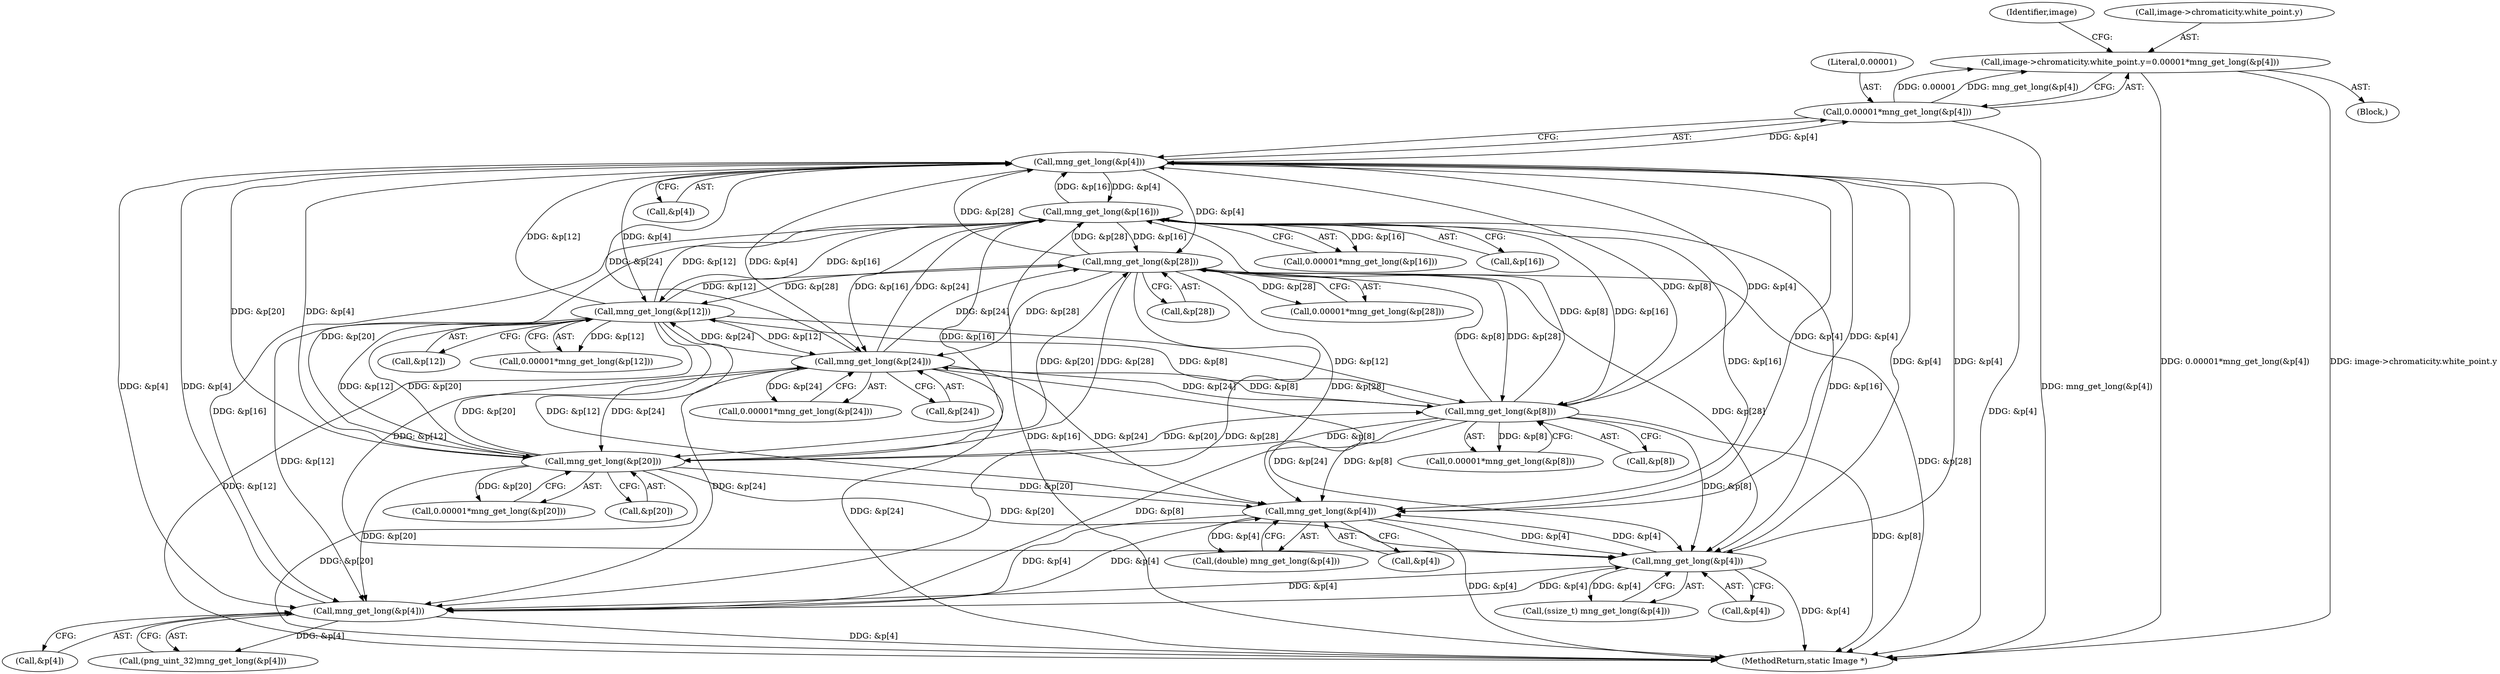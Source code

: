 digraph "0_ImageMagick6_1007b98f8795ad4bea6bc5f68a32d83e982fdae4@pointer" {
"1001281" [label="(Call,image->chromaticity.white_point.y=0.00001*mng_get_long(&p[4]))"];
"1001289" [label="(Call,0.00001*mng_get_long(&p[4]))"];
"1001291" [label="(Call,mng_get_long(&p[4]))"];
"1001336" [label="(Call,mng_get_long(&p[16]))"];
"1001381" [label="(Call,mng_get_long(&p[28]))"];
"1001321" [label="(Call,mng_get_long(&p[12]))"];
"1001366" [label="(Call,mng_get_long(&p[24]))"];
"1001306" [label="(Call,mng_get_long(&p[8]))"];
"1001351" [label="(Call,mng_get_long(&p[20]))"];
"1001531" [label="(Call,mng_get_long(&p[4]))"];
"1000462" [label="(Call,mng_get_long(&p[4]))"];
"1001593" [label="(Call,mng_get_long(&p[4]))"];
"1001290" [label="(Literal,0.00001)"];
"1001291" [label="(Call,mng_get_long(&p[4]))"];
"1001366" [label="(Call,mng_get_long(&p[24]))"];
"1001300" [label="(Identifier,image)"];
"1001289" [label="(Call,0.00001*mng_get_long(&p[4]))"];
"1001382" [label="(Call,&p[28])"];
"1001281" [label="(Call,image->chromaticity.white_point.y=0.00001*mng_get_long(&p[4]))"];
"1001381" [label="(Call,mng_get_long(&p[28]))"];
"1001334" [label="(Call,0.00001*mng_get_long(&p[16]))"];
"1001349" [label="(Call,0.00001*mng_get_long(&p[20]))"];
"1001594" [label="(Call,&p[4])"];
"1001593" [label="(Call,mng_get_long(&p[4]))"];
"1001351" [label="(Call,mng_get_long(&p[20]))"];
"1001532" [label="(Call,&p[4])"];
"1001529" [label="(Call,(ssize_t) mng_get_long(&p[4]))"];
"1002330" [label="(MethodReturn,static Image *)"];
"1001367" [label="(Call,&p[24])"];
"1001304" [label="(Call,0.00001*mng_get_long(&p[8]))"];
"1001379" [label="(Call,0.00001*mng_get_long(&p[28]))"];
"1001352" [label="(Call,&p[20])"];
"1001336" [label="(Call,mng_get_long(&p[16]))"];
"1000462" [label="(Call,mng_get_long(&p[4]))"];
"1001591" [label="(Call,(double) mng_get_long(&p[4]))"];
"1001337" [label="(Call,&p[16])"];
"1001531" [label="(Call,mng_get_long(&p[4]))"];
"1001322" [label="(Call,&p[12])"];
"1000460" [label="(Call,(png_uint_32)mng_get_long(&p[4]))"];
"1001282" [label="(Call,image->chromaticity.white_point.y)"];
"1001321" [label="(Call,mng_get_long(&p[12]))"];
"1001319" [label="(Call,0.00001*mng_get_long(&p[12]))"];
"1001306" [label="(Call,mng_get_long(&p[8]))"];
"1001364" [label="(Call,0.00001*mng_get_long(&p[24]))"];
"1001307" [label="(Call,&p[8])"];
"1000463" [label="(Call,&p[4])"];
"1001268" [label="(Block,)"];
"1001292" [label="(Call,&p[4])"];
"1001281" -> "1001268"  [label="AST: "];
"1001281" -> "1001289"  [label="CFG: "];
"1001282" -> "1001281"  [label="AST: "];
"1001289" -> "1001281"  [label="AST: "];
"1001300" -> "1001281"  [label="CFG: "];
"1001281" -> "1002330"  [label="DDG: 0.00001*mng_get_long(&p[4])"];
"1001281" -> "1002330"  [label="DDG: image->chromaticity.white_point.y"];
"1001289" -> "1001281"  [label="DDG: 0.00001"];
"1001289" -> "1001281"  [label="DDG: mng_get_long(&p[4])"];
"1001289" -> "1001291"  [label="CFG: "];
"1001290" -> "1001289"  [label="AST: "];
"1001291" -> "1001289"  [label="AST: "];
"1001289" -> "1002330"  [label="DDG: mng_get_long(&p[4])"];
"1001291" -> "1001289"  [label="DDG: &p[4]"];
"1001291" -> "1001292"  [label="CFG: "];
"1001292" -> "1001291"  [label="AST: "];
"1001291" -> "1002330"  [label="DDG: &p[4]"];
"1001291" -> "1000462"  [label="DDG: &p[4]"];
"1001336" -> "1001291"  [label="DDG: &p[16]"];
"1001531" -> "1001291"  [label="DDG: &p[4]"];
"1000462" -> "1001291"  [label="DDG: &p[4]"];
"1001381" -> "1001291"  [label="DDG: &p[28]"];
"1001321" -> "1001291"  [label="DDG: &p[12]"];
"1001366" -> "1001291"  [label="DDG: &p[24]"];
"1001306" -> "1001291"  [label="DDG: &p[8]"];
"1001593" -> "1001291"  [label="DDG: &p[4]"];
"1001351" -> "1001291"  [label="DDG: &p[20]"];
"1001291" -> "1001306"  [label="DDG: &p[4]"];
"1001291" -> "1001321"  [label="DDG: &p[4]"];
"1001291" -> "1001336"  [label="DDG: &p[4]"];
"1001291" -> "1001351"  [label="DDG: &p[4]"];
"1001291" -> "1001366"  [label="DDG: &p[4]"];
"1001291" -> "1001381"  [label="DDG: &p[4]"];
"1001291" -> "1001531"  [label="DDG: &p[4]"];
"1001291" -> "1001593"  [label="DDG: &p[4]"];
"1001336" -> "1001334"  [label="AST: "];
"1001336" -> "1001337"  [label="CFG: "];
"1001337" -> "1001336"  [label="AST: "];
"1001334" -> "1001336"  [label="CFG: "];
"1001336" -> "1002330"  [label="DDG: &p[16]"];
"1001336" -> "1000462"  [label="DDG: &p[16]"];
"1001336" -> "1001306"  [label="DDG: &p[16]"];
"1001336" -> "1001321"  [label="DDG: &p[16]"];
"1001336" -> "1001334"  [label="DDG: &p[16]"];
"1001381" -> "1001336"  [label="DDG: &p[28]"];
"1001321" -> "1001336"  [label="DDG: &p[12]"];
"1001366" -> "1001336"  [label="DDG: &p[24]"];
"1001306" -> "1001336"  [label="DDG: &p[8]"];
"1001351" -> "1001336"  [label="DDG: &p[20]"];
"1001336" -> "1001351"  [label="DDG: &p[16]"];
"1001336" -> "1001366"  [label="DDG: &p[16]"];
"1001336" -> "1001381"  [label="DDG: &p[16]"];
"1001336" -> "1001531"  [label="DDG: &p[16]"];
"1001336" -> "1001593"  [label="DDG: &p[16]"];
"1001381" -> "1001379"  [label="AST: "];
"1001381" -> "1001382"  [label="CFG: "];
"1001382" -> "1001381"  [label="AST: "];
"1001379" -> "1001381"  [label="CFG: "];
"1001381" -> "1002330"  [label="DDG: &p[28]"];
"1001381" -> "1000462"  [label="DDG: &p[28]"];
"1001381" -> "1001306"  [label="DDG: &p[28]"];
"1001381" -> "1001321"  [label="DDG: &p[28]"];
"1001381" -> "1001351"  [label="DDG: &p[28]"];
"1001381" -> "1001366"  [label="DDG: &p[28]"];
"1001381" -> "1001379"  [label="DDG: &p[28]"];
"1001321" -> "1001381"  [label="DDG: &p[12]"];
"1001366" -> "1001381"  [label="DDG: &p[24]"];
"1001306" -> "1001381"  [label="DDG: &p[8]"];
"1001351" -> "1001381"  [label="DDG: &p[20]"];
"1001381" -> "1001531"  [label="DDG: &p[28]"];
"1001381" -> "1001593"  [label="DDG: &p[28]"];
"1001321" -> "1001319"  [label="AST: "];
"1001321" -> "1001322"  [label="CFG: "];
"1001322" -> "1001321"  [label="AST: "];
"1001319" -> "1001321"  [label="CFG: "];
"1001321" -> "1002330"  [label="DDG: &p[12]"];
"1001321" -> "1000462"  [label="DDG: &p[12]"];
"1001321" -> "1001306"  [label="DDG: &p[12]"];
"1001321" -> "1001319"  [label="DDG: &p[12]"];
"1001366" -> "1001321"  [label="DDG: &p[24]"];
"1001306" -> "1001321"  [label="DDG: &p[8]"];
"1001351" -> "1001321"  [label="DDG: &p[20]"];
"1001321" -> "1001351"  [label="DDG: &p[12]"];
"1001321" -> "1001366"  [label="DDG: &p[12]"];
"1001321" -> "1001531"  [label="DDG: &p[12]"];
"1001321" -> "1001593"  [label="DDG: &p[12]"];
"1001366" -> "1001364"  [label="AST: "];
"1001366" -> "1001367"  [label="CFG: "];
"1001367" -> "1001366"  [label="AST: "];
"1001364" -> "1001366"  [label="CFG: "];
"1001366" -> "1002330"  [label="DDG: &p[24]"];
"1001366" -> "1000462"  [label="DDG: &p[24]"];
"1001366" -> "1001306"  [label="DDG: &p[24]"];
"1001366" -> "1001351"  [label="DDG: &p[24]"];
"1001366" -> "1001364"  [label="DDG: &p[24]"];
"1001306" -> "1001366"  [label="DDG: &p[8]"];
"1001351" -> "1001366"  [label="DDG: &p[20]"];
"1001366" -> "1001531"  [label="DDG: &p[24]"];
"1001366" -> "1001593"  [label="DDG: &p[24]"];
"1001306" -> "1001304"  [label="AST: "];
"1001306" -> "1001307"  [label="CFG: "];
"1001307" -> "1001306"  [label="AST: "];
"1001304" -> "1001306"  [label="CFG: "];
"1001306" -> "1002330"  [label="DDG: &p[8]"];
"1001306" -> "1000462"  [label="DDG: &p[8]"];
"1001306" -> "1001304"  [label="DDG: &p[8]"];
"1001351" -> "1001306"  [label="DDG: &p[20]"];
"1001306" -> "1001351"  [label="DDG: &p[8]"];
"1001306" -> "1001531"  [label="DDG: &p[8]"];
"1001306" -> "1001593"  [label="DDG: &p[8]"];
"1001351" -> "1001349"  [label="AST: "];
"1001351" -> "1001352"  [label="CFG: "];
"1001352" -> "1001351"  [label="AST: "];
"1001349" -> "1001351"  [label="CFG: "];
"1001351" -> "1002330"  [label="DDG: &p[20]"];
"1001351" -> "1000462"  [label="DDG: &p[20]"];
"1001351" -> "1001349"  [label="DDG: &p[20]"];
"1001351" -> "1001531"  [label="DDG: &p[20]"];
"1001351" -> "1001593"  [label="DDG: &p[20]"];
"1001531" -> "1001529"  [label="AST: "];
"1001531" -> "1001532"  [label="CFG: "];
"1001532" -> "1001531"  [label="AST: "];
"1001529" -> "1001531"  [label="CFG: "];
"1001531" -> "1002330"  [label="DDG: &p[4]"];
"1001531" -> "1000462"  [label="DDG: &p[4]"];
"1001531" -> "1001529"  [label="DDG: &p[4]"];
"1000462" -> "1001531"  [label="DDG: &p[4]"];
"1001593" -> "1001531"  [label="DDG: &p[4]"];
"1001531" -> "1001593"  [label="DDG: &p[4]"];
"1000462" -> "1000460"  [label="AST: "];
"1000462" -> "1000463"  [label="CFG: "];
"1000463" -> "1000462"  [label="AST: "];
"1000460" -> "1000462"  [label="CFG: "];
"1000462" -> "1002330"  [label="DDG: &p[4]"];
"1000462" -> "1000460"  [label="DDG: &p[4]"];
"1001593" -> "1000462"  [label="DDG: &p[4]"];
"1000462" -> "1001593"  [label="DDG: &p[4]"];
"1001593" -> "1001591"  [label="AST: "];
"1001593" -> "1001594"  [label="CFG: "];
"1001594" -> "1001593"  [label="AST: "];
"1001591" -> "1001593"  [label="CFG: "];
"1001593" -> "1002330"  [label="DDG: &p[4]"];
"1001593" -> "1001591"  [label="DDG: &p[4]"];
}
